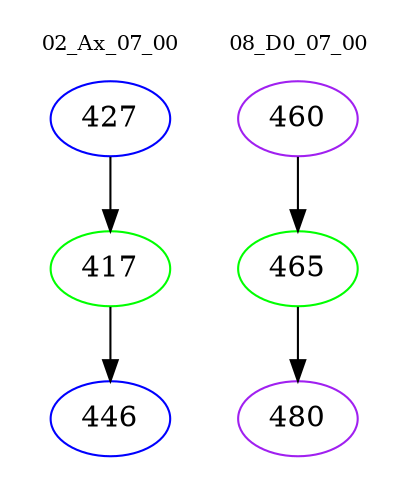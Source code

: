 digraph{
subgraph cluster_0 {
color = white
label = "02_Ax_07_00";
fontsize=10;
T0_427 [label="427", color="blue"]
T0_427 -> T0_417 [color="black"]
T0_417 [label="417", color="green"]
T0_417 -> T0_446 [color="black"]
T0_446 [label="446", color="blue"]
}
subgraph cluster_1 {
color = white
label = "08_D0_07_00";
fontsize=10;
T1_460 [label="460", color="purple"]
T1_460 -> T1_465 [color="black"]
T1_465 [label="465", color="green"]
T1_465 -> T1_480 [color="black"]
T1_480 [label="480", color="purple"]
}
}
